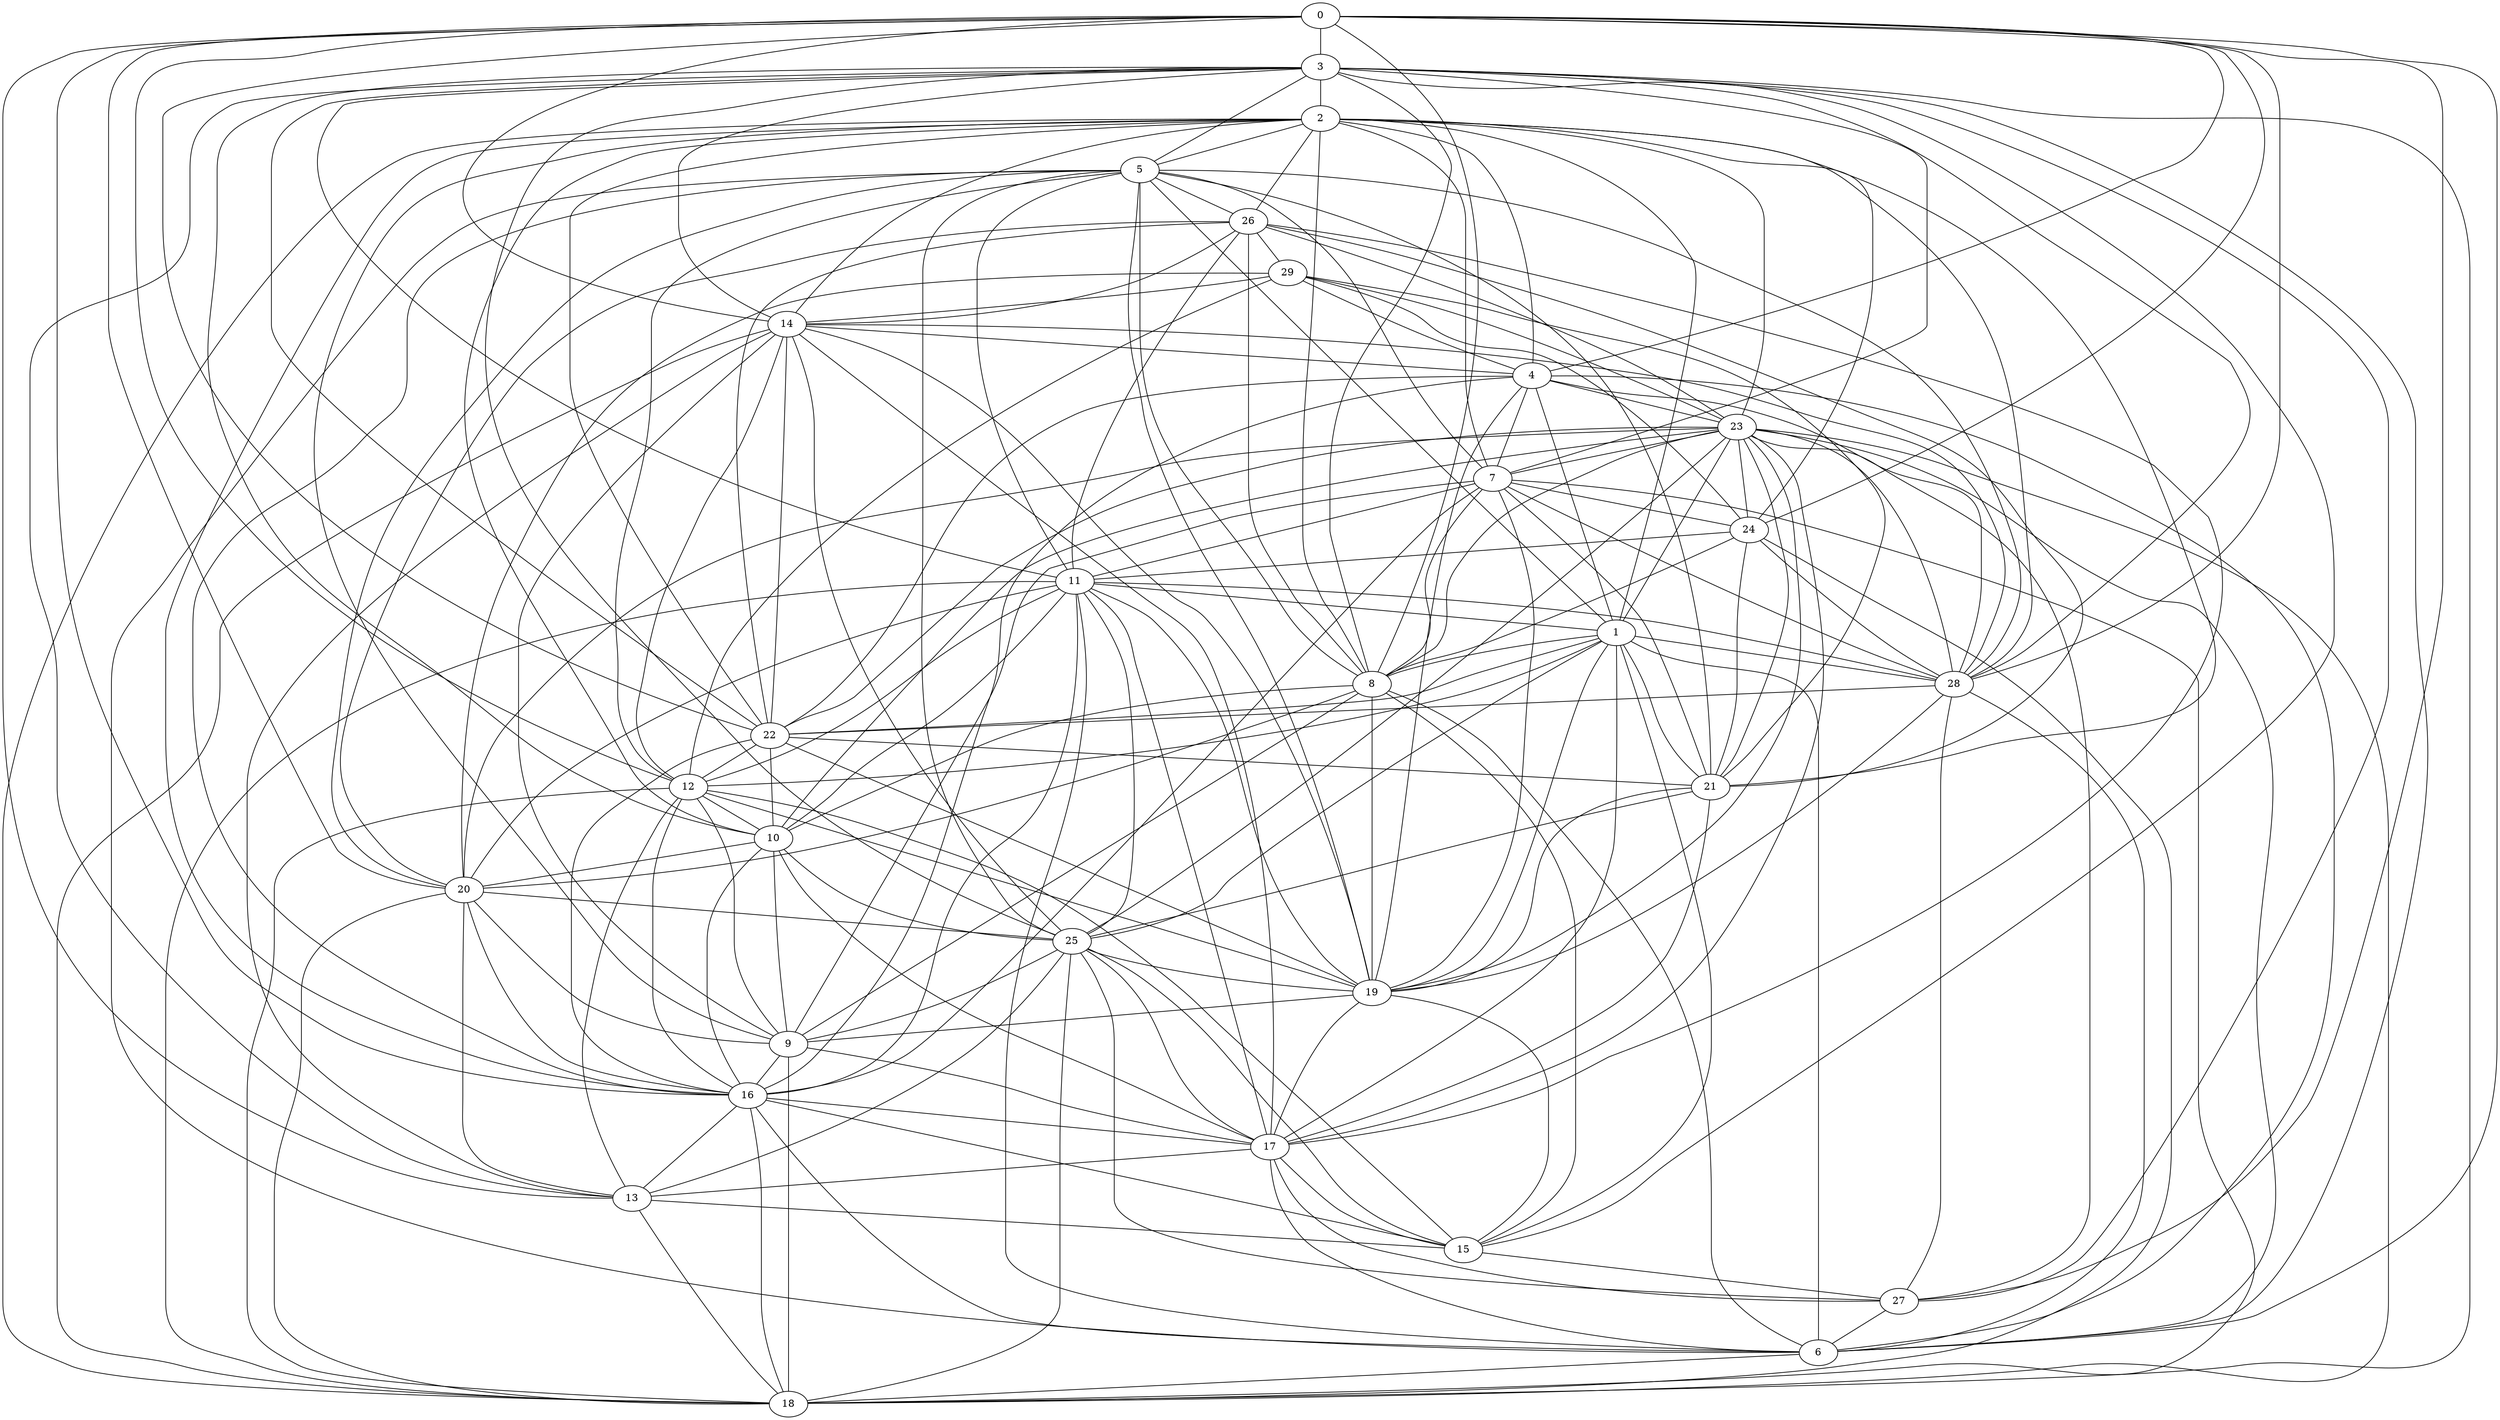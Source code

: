 graph {
	0 [label=0]
	1 [label=1]
	2 [label=2]
	3 [label=3]
	4 [label=4]
	5 [label=5]
	6 [label=6]
	7 [label=7]
	8 [label=8]
	9 [label=9]
	10 [label=10]
	11 [label=11]
	12 [label=12]
	13 [label=13]
	14 [label=14]
	15 [label=15]
	16 [label=16]
	17 [label=17]
	18 [label=18]
	19 [label=19]
	20 [label=20]
	21 [label=21]
	22 [label=22]
	23 [label=23]
	24 [label=24]
	25 [label=25]
	26 [label=26]
	27 [label=27]
	28 [label=28]
	29 [label=29]
	0 -- 3
	0 -- 8
	0 -- 14
	0 -- 22
	1 -- 2
	1 -- 4
	1 -- 5
	1 -- 8
	1 -- 15
	1 -- 19
	1 -- 21
	1 -- 22
	1 -- 23
	1 -- 28
	2 -- 5
	2 -- 7
	2 -- 8
	2 -- 9
	2 -- 10
	2 -- 14
	2 -- 16
	2 -- 21
	2 -- 22
	2 -- 23
	2 -- 24
	3 -- 2
	3 -- 6
	3 -- 7
	3 -- 10
	3 -- 11
	3 -- 13
	3 -- 14
	3 -- 15
	3 -- 22
	3 -- 27
	4 -- 0
	4 -- 2
	4 -- 6
	4 -- 22
	4 -- 23
	4 -- 29
	5 -- 3
	5 -- 6
	5 -- 7
	5 -- 8
	5 -- 11
	5 -- 12
	5 -- 19
	5 -- 20
	5 -- 21
	5 -- 25
	5 -- 26
	6 -- 0
	6 -- 1
	6 -- 11
	6 -- 17
	6 -- 18
	6 -- 23
	6 -- 28
	7 -- 4
	7 -- 8
	7 -- 9
	7 -- 11
	7 -- 16
	7 -- 24
	8 -- 3
	8 -- 6
	8 -- 9
	8 -- 10
	8 -- 15
	8 -- 19
	8 -- 20
	8 -- 23
	8 -- 24
	8 -- 26
	9 -- 10
	9 -- 12
	9 -- 14
	9 -- 16
	9 -- 18
	10 -- 11
	10 -- 16
	10 -- 17
	10 -- 20
	10 -- 22
	10 -- 23
	11 -- 1
	11 -- 12
	11 -- 16
	11 -- 19
	11 -- 25
	11 -- 26
	11 -- 28
	12 -- 0
	12 -- 1
	12 -- 10
	12 -- 14
	12 -- 18
	12 -- 29
	13 -- 0
	13 -- 12
	13 -- 14
	13 -- 15
	13 -- 16
	13 -- 18
	13 -- 25
	14 -- 4
	14 -- 28
	15 -- 12
	15 -- 17
	15 -- 19
	15 -- 25
	15 -- 27
	16 -- 0
	16 -- 4
	16 -- 5
	16 -- 6
	16 -- 12
	16 -- 15
	16 -- 17
	16 -- 18
	16 -- 22
	17 -- 1
	17 -- 9
	17 -- 11
	17 -- 13
	17 -- 14
	17 -- 19
	17 -- 25
	17 -- 26
	18 -- 2
	18 -- 3
	18 -- 7
	18 -- 11
	18 -- 14
	18 -- 23
	18 -- 24
	19 -- 4
	19 -- 7
	19 -- 9
	19 -- 12
	19 -- 14
	19 -- 23
	19 -- 28
	20 -- 0
	20 -- 9
	20 -- 11
	20 -- 13
	20 -- 16
	20 -- 18
	20 -- 23
	20 -- 25
	20 -- 26
	20 -- 29
	21 -- 7
	21 -- 17
	21 -- 19
	21 -- 23
	21 -- 24
	21 -- 25
	21 -- 29
	22 -- 12
	22 -- 14
	22 -- 19
	22 -- 21
	22 -- 23
	22 -- 26
	23 -- 7
	23 -- 17
	23 -- 25
	23 -- 26
	23 -- 27
	24 -- 0
	24 -- 11
	24 -- 23
	25 -- 1
	25 -- 3
	25 -- 9
	25 -- 10
	25 -- 14
	25 -- 18
	25 -- 19
	26 -- 2
	26 -- 14
	26 -- 21
	26 -- 29
	27 -- 0
	27 -- 6
	27 -- 17
	27 -- 25
	27 -- 28
	28 -- 0
	28 -- 2
	28 -- 3
	28 -- 4
	28 -- 5
	28 -- 7
	28 -- 22
	28 -- 23
	28 -- 24
	29 -- 14
	29 -- 23
	29 -- 24
}

